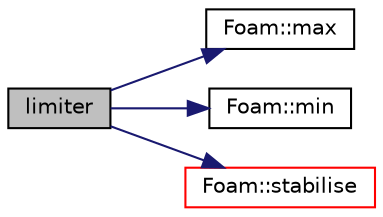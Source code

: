 digraph "limiter"
{
  bgcolor="transparent";
  edge [fontname="Helvetica",fontsize="10",labelfontname="Helvetica",labelfontsize="10"];
  node [fontname="Helvetica",fontsize="10",shape=record];
  rankdir="LR";
  Node62 [label="limiter",height=0.2,width=0.4,color="black", fillcolor="grey75", style="filled", fontcolor="black"];
  Node62 -> Node63 [color="midnightblue",fontsize="10",style="solid",fontname="Helvetica"];
  Node63 [label="Foam::max",height=0.2,width=0.4,color="black",URL="$a21851.html#ac993e906cf2774ae77e666bc24e81733"];
  Node62 -> Node64 [color="midnightblue",fontsize="10",style="solid",fontname="Helvetica"];
  Node64 [label="Foam::min",height=0.2,width=0.4,color="black",URL="$a21851.html#a253e112ad2d56d96230ff39ea7f442dc"];
  Node62 -> Node65 [color="midnightblue",fontsize="10",style="solid",fontname="Helvetica"];
  Node65 [label="Foam::stabilise",height=0.2,width=0.4,color="red",URL="$a21851.html#a1f3543a73e4e73c68a5d03e4dba703dd"];
}
